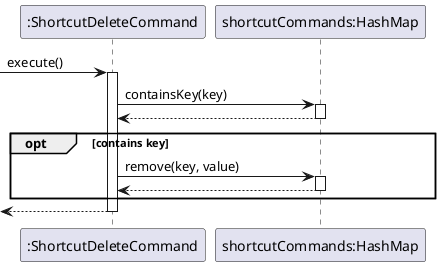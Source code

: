 @startuml
participant ":ShortcutDeleteCommand" as ShortcutDeleteCommand
participant "shortcutCommands:HashMap" as shortcutCommands

[-> ShortcutDeleteCommand : execute()
activate ShortcutDeleteCommand

ShortcutDeleteCommand -> shortcutCommands : containsKey(key)
activate shortcutCommands
shortcutCommands --> ShortcutDeleteCommand

deactivate shortcutCommands


opt contains key


ShortcutDeleteCommand -> shortcutCommands : remove(key, value)
activate shortcutCommands
shortcutCommands --> ShortcutDeleteCommand

deactivate shortcutCommands

end
[<--ShortcutDeleteCommand
deactivate ShortcutDeleteCommand


@enduml